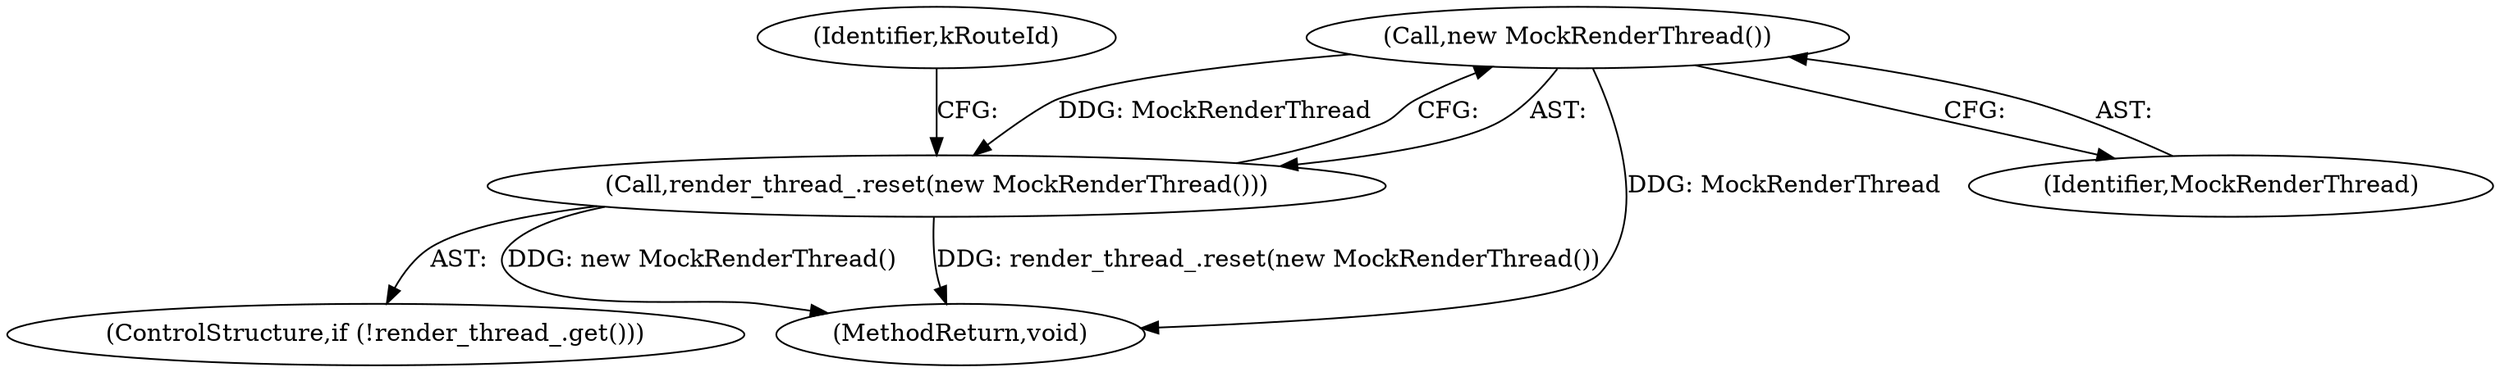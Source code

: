 digraph "0_Chrome_744c2a2d90c3c9a33c818e1ea4b7ccb5010663a0_18@API" {
"1000112" [label="(Call,new MockRenderThread())"];
"1000111" [label="(Call,render_thread_.reset(new MockRenderThread()))"];
"1000113" [label="(Identifier,MockRenderThread)"];
"1000115" [label="(Identifier,kRouteId)"];
"1000112" [label="(Call,new MockRenderThread())"];
"1000111" [label="(Call,render_thread_.reset(new MockRenderThread()))"];
"1000158" [label="(MethodReturn,void)"];
"1000108" [label="(ControlStructure,if (!render_thread_.get()))"];
"1000112" -> "1000111"  [label="AST: "];
"1000112" -> "1000113"  [label="CFG: "];
"1000113" -> "1000112"  [label="AST: "];
"1000111" -> "1000112"  [label="CFG: "];
"1000112" -> "1000158"  [label="DDG: MockRenderThread"];
"1000112" -> "1000111"  [label="DDG: MockRenderThread"];
"1000111" -> "1000108"  [label="AST: "];
"1000115" -> "1000111"  [label="CFG: "];
"1000111" -> "1000158"  [label="DDG: new MockRenderThread()"];
"1000111" -> "1000158"  [label="DDG: render_thread_.reset(new MockRenderThread())"];
}
